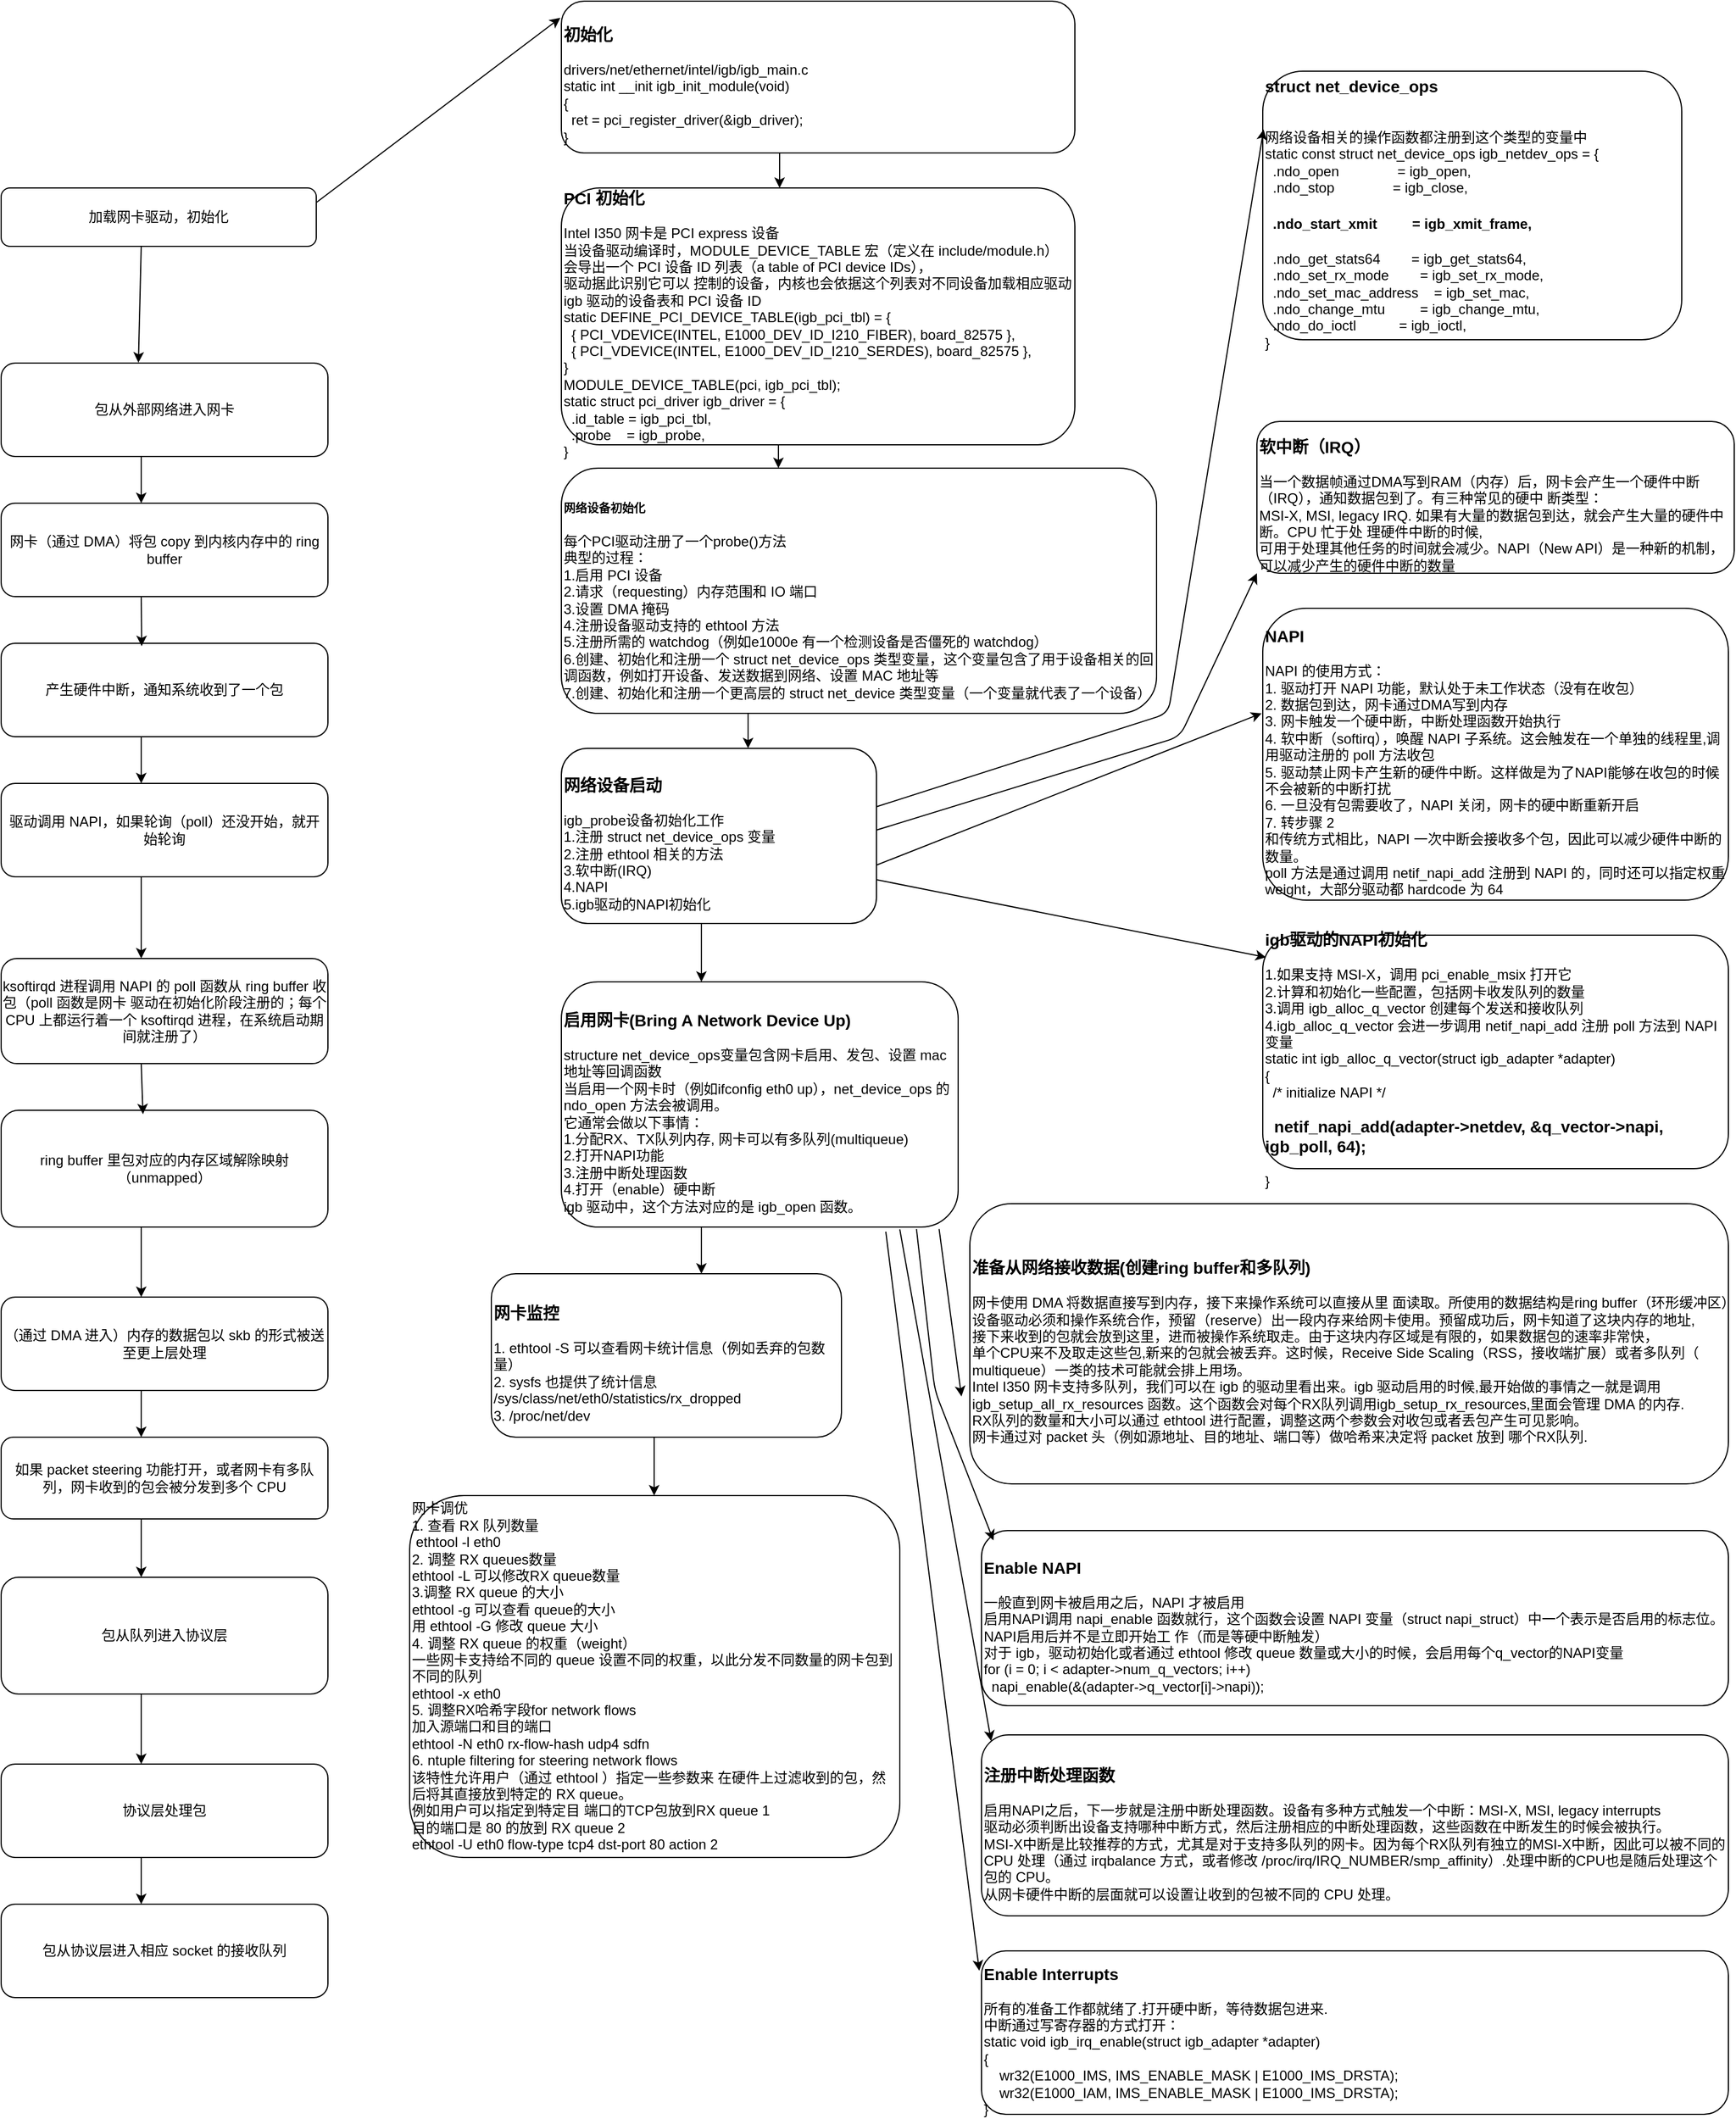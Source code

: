 <mxfile version="14.0.1" type="github">
  <diagram id="WGyHwO1dzaSm4JvsysSr" name="Page-1">
    <mxGraphModel dx="2070" dy="2088" grid="1" gridSize="10" guides="1" tooltips="1" connect="1" arrows="1" fold="1" page="1" pageScale="1" pageWidth="827" pageHeight="1169" math="0" shadow="0">
      <root>
        <mxCell id="0" />
        <mxCell id="1" parent="0" />
        <mxCell id="0JL8JYg0sagm1pvVuTmE-2" value="包从外部网络进入网卡" style="rounded=1;whiteSpace=wrap;html=1;" vertex="1" parent="1">
          <mxGeometry x="160" y="-650" width="280" height="80" as="geometry" />
        </mxCell>
        <mxCell id="0JL8JYg0sagm1pvVuTmE-3" value="网卡（通过 DMA）将包 copy 到内核内存中的 ring buffer" style="rounded=1;whiteSpace=wrap;html=1;" vertex="1" parent="1">
          <mxGeometry x="160" y="-530" width="280" height="80" as="geometry" />
        </mxCell>
        <mxCell id="0JL8JYg0sagm1pvVuTmE-5" value="加载网卡驱动，初始化" style="rounded=1;whiteSpace=wrap;html=1;" vertex="1" parent="1">
          <mxGeometry x="160" y="-800" width="270" height="50" as="geometry" />
        </mxCell>
        <mxCell id="0JL8JYg0sagm1pvVuTmE-6" value="产生硬件中断，通知系统收到了一个包" style="rounded=1;whiteSpace=wrap;html=1;" vertex="1" parent="1">
          <mxGeometry x="160" y="-410" width="280" height="80" as="geometry" />
        </mxCell>
        <mxCell id="0JL8JYg0sagm1pvVuTmE-7" value="驱动调用 NAPI，如果轮询（poll）还没开始，就开始轮询" style="rounded=1;whiteSpace=wrap;html=1;" vertex="1" parent="1">
          <mxGeometry x="160" y="-290" width="280" height="80" as="geometry" />
        </mxCell>
        <mxCell id="0JL8JYg0sagm1pvVuTmE-8" value="ksoftirqd 进程调用 NAPI 的 poll 函数从 ring buffer 收包（poll 函数是网卡 驱动在初始化阶段注册的；每个 CPU 上都运行着一个 ksoftirqd 进程，在系统启动期 间就注册了）" style="rounded=1;whiteSpace=wrap;html=1;" vertex="1" parent="1">
          <mxGeometry x="160" y="-140" width="280" height="90" as="geometry" />
        </mxCell>
        <mxCell id="0JL8JYg0sagm1pvVuTmE-9" value="ring buffer 里包对应的内存区域解除映射（unmapped）" style="rounded=1;whiteSpace=wrap;html=1;" vertex="1" parent="1">
          <mxGeometry x="160" y="-10" width="280" height="100" as="geometry" />
        </mxCell>
        <mxCell id="0JL8JYg0sagm1pvVuTmE-10" value="（通过 DMA 进入）内存的数据包以 skb 的形式被送至更上层处理" style="rounded=1;whiteSpace=wrap;html=1;" vertex="1" parent="1">
          <mxGeometry x="160" y="150" width="280" height="80" as="geometry" />
        </mxCell>
        <mxCell id="0JL8JYg0sagm1pvVuTmE-11" value="如果 packet steering 功能打开，或者网卡有多队列，网卡收到的包会被分发到多个 CPU" style="rounded=1;whiteSpace=wrap;html=1;" vertex="1" parent="1">
          <mxGeometry x="160" y="270" width="280" height="70" as="geometry" />
        </mxCell>
        <mxCell id="0JL8JYg0sagm1pvVuTmE-12" value="包从队列进入协议层" style="rounded=1;whiteSpace=wrap;html=1;" vertex="1" parent="1">
          <mxGeometry x="160" y="390" width="280" height="100" as="geometry" />
        </mxCell>
        <mxCell id="0JL8JYg0sagm1pvVuTmE-13" value="协议层处理包" style="rounded=1;whiteSpace=wrap;html=1;" vertex="1" parent="1">
          <mxGeometry x="160" y="550" width="280" height="80" as="geometry" />
        </mxCell>
        <mxCell id="0JL8JYg0sagm1pvVuTmE-14" value="包从协议层进入相应 socket 的接收队列" style="rounded=1;whiteSpace=wrap;html=1;" vertex="1" parent="1">
          <mxGeometry x="160" y="670" width="280" height="80" as="geometry" />
        </mxCell>
        <mxCell id="0JL8JYg0sagm1pvVuTmE-15" value="&lt;h3&gt;初始化&lt;/h3&gt;&lt;div&gt;drivers/net/ethernet/intel/igb/igb_main.c&lt;/div&gt;&lt;div&gt;static int __init igb_init_module(void)&lt;/div&gt;&lt;div&gt;{&lt;/div&gt;&lt;div&gt;&amp;nbsp; ret = pci_register_driver(&amp;amp;igb_driver);&lt;/div&gt;&lt;div&gt;}&lt;/div&gt;" style="rounded=1;whiteSpace=wrap;html=1;align=left;" vertex="1" parent="1">
          <mxGeometry x="640" y="-960" width="440" height="130" as="geometry" />
        </mxCell>
        <mxCell id="0JL8JYg0sagm1pvVuTmE-18" value="&lt;h3&gt;PCI 初始化&lt;/h3&gt;&lt;div&gt;Intel I350 网卡是 PCI express 设备&lt;/div&gt;&lt;div&gt;当设备驱动编译时，MODULE_DEVICE_TABLE 宏（定义在 include/module.h）&amp;nbsp;&lt;/div&gt;&lt;div&gt;会导出一个 PCI 设备 ID 列表（a table of PCI device IDs），&lt;/div&gt;&lt;div&gt;驱动据此识别它可以 控制的设备，内核也会依据这个列表对不同设备加载相应驱动&lt;/div&gt;&lt;div&gt;igb 驱动的设备表和 PCI 设备 ID&lt;/div&gt;&lt;div&gt;static DEFINE_PCI_DEVICE_TABLE(igb_pci_tbl) = {&lt;/div&gt;&lt;div&gt;&amp;nbsp; { PCI_VDEVICE(INTEL, E1000_DEV_ID_I210_FIBER), board_82575 },&lt;/div&gt;&lt;div&gt;&amp;nbsp; { PCI_VDEVICE(INTEL, E1000_DEV_ID_I210_SERDES), board_82575 },&lt;/div&gt;&lt;div&gt;}&lt;/div&gt;&lt;div&gt;MODULE_DEVICE_TABLE(pci, igb_pci_tbl);&lt;/div&gt;&lt;div&gt;static struct pci_driver igb_driver = {&lt;/div&gt;&lt;div&gt;&amp;nbsp; .id_table = igb_pci_tbl,&lt;/div&gt;&lt;div&gt;&amp;nbsp; .probe&amp;nbsp; &amp;nbsp; = igb_probe,&lt;/div&gt;&lt;div&gt;}&lt;/div&gt;" style="rounded=1;whiteSpace=wrap;html=1;align=left;" vertex="1" parent="1">
          <mxGeometry x="640" y="-800" width="440" height="220" as="geometry" />
        </mxCell>
        <mxCell id="0JL8JYg0sagm1pvVuTmE-19" value="&lt;h3&gt;&lt;font style=&quot;font-size: 10px&quot;&gt;网络设备初始化&lt;/font&gt;&lt;/h3&gt;&lt;div&gt;每个PCI驱动注册了一个probe()方法&lt;/div&gt;&lt;div&gt;典型的过程：&lt;/div&gt;&lt;div&gt;1.启用 PCI 设备&lt;/div&gt;&lt;div&gt;2.请求（requesting）内存范围和 IO 端口&lt;/div&gt;&lt;div&gt;3.设置 DMA 掩码&lt;/div&gt;&lt;div&gt;4.注册设备驱动支持的 ethtool 方法&lt;/div&gt;&lt;div&gt;5.注册所需的 watchdog（例如e1000e 有一个检测设备是否僵死的 watchdog）&lt;/div&gt;&lt;div&gt;6.创建、初始化和注册一个 struct net_device_ops 类型变量，这个变量包含了用于设备相关的回调函数，&lt;span&gt;例如打开设备、发送数据到网络、设置 MAC 地址等&lt;/span&gt;&lt;/div&gt;&lt;div&gt;7.创建、初始化和注册一个更高层的 struct net_device 类型变量（一个变量就代表了一个设备）&lt;/div&gt;" style="rounded=1;whiteSpace=wrap;html=1;align=left;" vertex="1" parent="1">
          <mxGeometry x="640" y="-560" width="510" height="210" as="geometry" />
        </mxCell>
        <mxCell id="0JL8JYg0sagm1pvVuTmE-20" value="&lt;h3&gt;网络设备启动&lt;/h3&gt;&lt;div&gt;igb_probe设备初始化工作&lt;/div&gt;&lt;div&gt;1.注册 struct net_device_ops 变量&lt;/div&gt;&lt;div&gt;2.注册 ethtool 相关的方法&lt;/div&gt;&lt;div&gt;3.软中断(IRQ)&lt;/div&gt;&lt;div&gt;4.NAPI&lt;/div&gt;&lt;div&gt;5.&lt;span&gt;igb驱动的NAPI初始化&lt;/span&gt;&lt;/div&gt;" style="rounded=1;whiteSpace=wrap;html=1;align=left;" vertex="1" parent="1">
          <mxGeometry x="640" y="-320" width="270" height="150" as="geometry" />
        </mxCell>
        <mxCell id="0JL8JYg0sagm1pvVuTmE-22" value="&lt;h3&gt;struct net_device_ops&lt;/h3&gt;&lt;div&gt;&lt;br&gt;&lt;/div&gt;&lt;div&gt;网络设备相关的操作函数都注册到这个类型的变量中&lt;/div&gt;&lt;div&gt;static const struct net_device_ops igb_netdev_ops = {&lt;/div&gt;&lt;div&gt;&amp;nbsp; .ndo_open&amp;nbsp; &amp;nbsp; &amp;nbsp; &amp;nbsp; &amp;nbsp; &amp;nbsp; &amp;nbsp; &amp;nbsp;= igb_open,&lt;/div&gt;&lt;div&gt;&amp;nbsp; .ndo_stop&amp;nbsp; &amp;nbsp; &amp;nbsp; &amp;nbsp; &amp;nbsp; &amp;nbsp; &amp;nbsp; &amp;nbsp;= igb_close,&lt;/div&gt;&lt;h4&gt;&amp;nbsp; .ndo_start_xmit&amp;nbsp; &amp;nbsp; &amp;nbsp; &amp;nbsp; &amp;nbsp;= igb_xmit_frame,&lt;/h4&gt;&lt;div&gt;&amp;nbsp; .ndo_get_stats64&amp;nbsp; &amp;nbsp; &amp;nbsp; &amp;nbsp; = igb_get_stats64,&lt;/div&gt;&lt;div&gt;&amp;nbsp; .ndo_set_rx_mode&amp;nbsp; &amp;nbsp; &amp;nbsp; &amp;nbsp; = igb_set_rx_mode,&lt;/div&gt;&lt;div&gt;&amp;nbsp; .ndo_set_mac_address&amp;nbsp; &amp;nbsp; = igb_set_mac,&lt;/div&gt;&lt;div&gt;&amp;nbsp; .ndo_change_mtu&amp;nbsp; &amp;nbsp; &amp;nbsp; &amp;nbsp; &amp;nbsp;= igb_change_mtu,&lt;/div&gt;&lt;div&gt;&amp;nbsp; .ndo_do_ioctl&amp;nbsp; &amp;nbsp; &amp;nbsp; &amp;nbsp; &amp;nbsp; &amp;nbsp;= igb_ioctl,&lt;/div&gt;&lt;div&gt;}&lt;/div&gt;" style="rounded=1;whiteSpace=wrap;html=1;align=left;" vertex="1" parent="1">
          <mxGeometry x="1241" y="-900" width="359" height="230" as="geometry" />
        </mxCell>
        <mxCell id="0JL8JYg0sagm1pvVuTmE-23" value="" style="endArrow=classic;html=1;entryX=0.002;entryY=0.217;entryDx=0;entryDy=0;entryPerimeter=0;" edge="1" parent="1" target="0JL8JYg0sagm1pvVuTmE-22">
          <mxGeometry width="50" height="50" relative="1" as="geometry">
            <mxPoint x="910" y="-270" as="sourcePoint" />
            <mxPoint x="960" y="-320" as="targetPoint" />
            <Array as="points">
              <mxPoint x="1160" y="-350" />
            </Array>
          </mxGeometry>
        </mxCell>
        <mxCell id="0JL8JYg0sagm1pvVuTmE-24" value="&lt;h3&gt;软中断（IRQ）&lt;/h3&gt;&lt;div&gt;当一个数据帧通过DMA写到RAM（内存）后，网卡会产生一个硬件中断（IRQ），通知数据包到了。有三种常见的硬中 断类型：&lt;/div&gt;&lt;div&gt;MSI-X, MSI, legacy IRQ. 如果有大量的数据包到达，就会产生大量的硬件中断。CPU 忙于处 理硬件中断的时候,&amp;nbsp;&lt;/div&gt;&lt;div&gt;可用于处理其他任务的时间就会减少。NAPI（New API）是一种新的机制，可以减少产生的硬件中断的数量&lt;/div&gt;" style="rounded=1;whiteSpace=wrap;html=1;align=left;" vertex="1" parent="1">
          <mxGeometry x="1236" y="-600" width="409" height="130" as="geometry" />
        </mxCell>
        <mxCell id="0JL8JYg0sagm1pvVuTmE-25" value="&lt;h3&gt;NAPI&lt;/h3&gt;&lt;div&gt;NAPI 的使用方式：&lt;/div&gt;&lt;div&gt;1. 驱动打开 NAPI 功能，默认处于未工作状态（没有在收包）&lt;/div&gt;&lt;div&gt;2. 数据包到达，网卡通过DMA写到内存&lt;/div&gt;&lt;div&gt;3. 网卡触发一个硬中断，中断处理函数开始执行&lt;/div&gt;&lt;div&gt;4. 软中断（softirq），唤醒 NAPI 子系统。这会触发在一个单独的线程里,调用驱动注册的 poll 方法收包&lt;/div&gt;&lt;div&gt;5. 驱动禁止网卡产生新的硬件中断。这样做是为了NAPI能够在收包的时候不会被新的中断打扰&lt;/div&gt;&lt;div&gt;6. 一旦没有包需要收了，NAPI 关闭，网卡的硬中断重新开启&lt;/div&gt;&lt;div&gt;7. 转步骤 2&lt;/div&gt;&lt;div&gt;和传统方式相比，NAPI 一次中断会接收多个包，因此可以减少硬件中断的数量。&lt;/div&gt;&lt;div&gt;poll 方法是通过调用 netif_napi_add 注册到 NAPI 的，同时还可以指定权重 weight，大部分驱动都 hardcode 为 64&lt;/div&gt;" style="rounded=1;whiteSpace=wrap;html=1;align=left;" vertex="1" parent="1">
          <mxGeometry x="1241" y="-440" width="399" height="250" as="geometry" />
        </mxCell>
        <mxCell id="0JL8JYg0sagm1pvVuTmE-26" value="&lt;h3&gt;igb驱动的NAPI初始化&lt;/h3&gt;&lt;div&gt;1.如果支持 MSI-X，调用 pci_enable_msix 打开它&lt;/div&gt;&lt;div&gt;2.计算和初始化一些配置，包括网卡收发队列的数量&lt;/div&gt;&lt;div&gt;3.调用 igb_alloc_q_vector 创建每个发送和接收队列&lt;/div&gt;&lt;div&gt;4.igb_alloc_q_vector 会进一步调用 netif_napi_add 注册 poll 方法到 NAPI 变量&lt;/div&gt;&lt;div&gt;&lt;div&gt;static int igb_alloc_q_vector(struct igb_adapter *adapter)&lt;/div&gt;&lt;div&gt;{&lt;/div&gt;&lt;div&gt;&amp;nbsp; /* initialize NAPI */&lt;/div&gt;&lt;h3&gt;&amp;nbsp; netif_napi_add(adapter-&amp;gt;netdev, &amp;amp;q_vector-&amp;gt;napi, igb_poll, 64);&lt;/h3&gt;&lt;div&gt;}&lt;/div&gt;&lt;/div&gt;" style="rounded=1;whiteSpace=wrap;html=1;align=left;" vertex="1" parent="1">
          <mxGeometry x="1241" y="-160" width="399" height="200" as="geometry" />
        </mxCell>
        <mxCell id="0JL8JYg0sagm1pvVuTmE-28" value="" style="endArrow=classic;html=1;entryX=0;entryY=1;entryDx=0;entryDy=0;" edge="1" parent="1" target="0JL8JYg0sagm1pvVuTmE-24">
          <mxGeometry width="50" height="50" relative="1" as="geometry">
            <mxPoint x="910" y="-250" as="sourcePoint" />
            <mxPoint x="1160" y="-330" as="targetPoint" />
            <Array as="points">
              <mxPoint x="1170" y="-330" />
            </Array>
          </mxGeometry>
        </mxCell>
        <mxCell id="0JL8JYg0sagm1pvVuTmE-29" value="" style="endArrow=classic;html=1;" edge="1" parent="1">
          <mxGeometry width="50" height="50" relative="1" as="geometry">
            <mxPoint x="910" y="-220" as="sourcePoint" />
            <mxPoint x="1240" y="-350" as="targetPoint" />
          </mxGeometry>
        </mxCell>
        <mxCell id="0JL8JYg0sagm1pvVuTmE-30" value="" style="endArrow=classic;html=1;entryX=0.007;entryY=0.095;entryDx=0;entryDy=0;entryPerimeter=0;exitX=1;exitY=0.75;exitDx=0;exitDy=0;" edge="1" parent="1" source="0JL8JYg0sagm1pvVuTmE-20" target="0JL8JYg0sagm1pvVuTmE-26">
          <mxGeometry width="50" height="50" relative="1" as="geometry">
            <mxPoint x="950" y="-150" as="sourcePoint" />
            <mxPoint x="1000" y="-200" as="targetPoint" />
          </mxGeometry>
        </mxCell>
        <mxCell id="0JL8JYg0sagm1pvVuTmE-31" value="&lt;h3&gt;启用网卡(Bring A Network Device Up)&lt;/h3&gt;&lt;div&gt;structure net_device_ops变量包含网卡启用、发包、设置 mac 地址等回调函数&lt;/div&gt;&lt;div&gt;当启用一个网卡时（例如ifconfig eth0 up），net_device_ops 的 ndo_open 方法会被调用。&lt;/div&gt;&lt;div&gt;它通常会做以下事情：&lt;/div&gt;&lt;div&gt;1.分配RX、TX队列内存, 网卡可以有多队列(multiqueue)&lt;/div&gt;&lt;div&gt;2.打开NAPI功能&lt;/div&gt;&lt;div&gt;3.注册中断处理函数&lt;/div&gt;&lt;div&gt;4.打开（enable）硬中断&lt;/div&gt;&lt;div&gt;igb 驱动中，这个方法对应的是 igb_open 函数。&lt;/div&gt;" style="rounded=1;whiteSpace=wrap;html=1;align=left;" vertex="1" parent="1">
          <mxGeometry x="640" y="-120" width="340" height="210" as="geometry" />
        </mxCell>
        <mxCell id="0JL8JYg0sagm1pvVuTmE-33" value="&lt;h3&gt;准备从网络接收数据(创建ring buffer和多队列)&lt;/h3&gt;&lt;div&gt;网卡使用 DMA 将数据直接写到内存，接下来操作系统可以直接从里 面读取。所使用的数据结构是ring buffer（环形缓冲区）&lt;/div&gt;&lt;div&gt;设备驱动必须和操作系统合作，预留（reserve）出一段内存来给网卡使用。预留成功后，网卡知道了这块内存的地址,&lt;/div&gt;&lt;div&gt;接下来收到的包就会放到这里，进而被操作系统取走。由于这块内存区域是有限的，如果数据包的速率非常快，&lt;/div&gt;&lt;div&gt;单个CPU来不及取走这些包,新来的包就会被丢弃。这时候，Receive Side Scaling（RSS，接收端扩展）或者多队列（ multiqueue）一类的技术可能就会排上用场。&lt;/div&gt;&lt;div&gt;Intel I350 网卡支持多队列，我们可以在 igb 的驱动里看出来。igb 驱动启用的时候,最开始做的事情之一就是调用igb_setup_all_rx_resources 函数。这个函数会对每个RX队列调用igb_setup_rx_resources,里面会管理 DMA 的内存.&lt;/div&gt;&lt;div&gt;RX队列的数量和大小可以通过 ethtool 进行配置，调整这两个参数会对收包或者丢包产生可见影响。&lt;/div&gt;&lt;div&gt;网卡通过对 packet 头（例如源地址、目的地址、端口等）做哈希来决定将 packet 放到 哪个RX队列.&lt;/div&gt;" style="rounded=1;whiteSpace=wrap;html=1;align=left;" vertex="1" parent="1">
          <mxGeometry x="990" y="70" width="650" height="240" as="geometry" />
        </mxCell>
        <mxCell id="0JL8JYg0sagm1pvVuTmE-34" value="&lt;h3&gt;Enable NAPI&lt;/h3&gt;&lt;div&gt;一般直到网卡被启用之后，NAPI 才被启用&lt;/div&gt;&lt;div&gt;启用NAPI调用 napi_enable 函数就行，这个函数会设置 NAPI 变量（struct napi_struct）中一个表示是否启用的标志位。&lt;/div&gt;&lt;div&gt;NAPI启用后并不是立即开始工 作（而是等硬中断触发）&lt;/div&gt;&lt;div&gt;对于 igb，驱动初始化或者通过 ethtool 修改 queue 数量或大小的时候，会启用每个q_vector的NAPI变量&lt;/div&gt;&lt;div&gt;for (i = 0; i &amp;lt; adapter-&amp;gt;num_q_vectors; i++)&lt;/div&gt;&lt;div&gt;&amp;nbsp; napi_enable(&amp;amp;(adapter-&amp;gt;q_vector[i]-&amp;gt;napi));&lt;/div&gt;" style="rounded=1;whiteSpace=wrap;html=1;align=left;" vertex="1" parent="1">
          <mxGeometry x="1000" y="350" width="640" height="150" as="geometry" />
        </mxCell>
        <mxCell id="0JL8JYg0sagm1pvVuTmE-35" value="&lt;h3&gt;注册中断处理函数&lt;/h3&gt;&lt;div&gt;启用NAPI之后，下一步就是注册中断处理函数。设备有多种方式触发一个中断：MSI-X, MSI, legacy interrupts&lt;/div&gt;&lt;div&gt;驱动必须判断出设备支持哪种中断方式，然后注册相应的中断处理函数，这些函数在中断发生的时候会被执行。&lt;/div&gt;&lt;div&gt;MSI-X中断是比较推荐的方式，尤其是对于支持多队列的网卡。因为每个RX队列有独立的MSI-X中断，因此可以被不同的 CPU 处理（通过 irqbalance 方式，或者修改 /proc/irq/IRQ_NUMBER/smp_affinity）.处理中断的CPU也是随后处理这个包的 CPU。&lt;/div&gt;&lt;div&gt;从网卡硬件中断的层面就可以设置让收到的包被不同的 CPU 处理。&lt;/div&gt;" style="rounded=1;whiteSpace=wrap;html=1;align=left;" vertex="1" parent="1">
          <mxGeometry x="1000" y="525" width="640" height="155" as="geometry" />
        </mxCell>
        <mxCell id="0JL8JYg0sagm1pvVuTmE-36" value="" style="endArrow=classic;html=1;entryX=-0.011;entryY=0.688;entryDx=0;entryDy=0;entryPerimeter=0;exitX=0.952;exitY=1.008;exitDx=0;exitDy=0;exitPerimeter=0;" edge="1" parent="1" source="0JL8JYg0sagm1pvVuTmE-31" target="0JL8JYg0sagm1pvVuTmE-33">
          <mxGeometry width="50" height="50" relative="1" as="geometry">
            <mxPoint x="927" y="90" as="sourcePoint" />
            <mxPoint x="890" y="160" as="targetPoint" />
          </mxGeometry>
        </mxCell>
        <mxCell id="0JL8JYg0sagm1pvVuTmE-37" value="" style="endArrow=classic;html=1;entryX=0.016;entryY=0.056;entryDx=0;entryDy=0;entryPerimeter=0;exitX=0.895;exitY=1.008;exitDx=0;exitDy=0;exitPerimeter=0;" edge="1" parent="1" source="0JL8JYg0sagm1pvVuTmE-31" target="0JL8JYg0sagm1pvVuTmE-34">
          <mxGeometry width="50" height="50" relative="1" as="geometry">
            <mxPoint x="850" y="260" as="sourcePoint" />
            <mxPoint x="900" y="210" as="targetPoint" />
            <Array as="points">
              <mxPoint x="960" y="230" />
            </Array>
          </mxGeometry>
        </mxCell>
        <mxCell id="0JL8JYg0sagm1pvVuTmE-38" value="" style="endArrow=classic;html=1;entryX=0.013;entryY=0.034;entryDx=0;entryDy=0;entryPerimeter=0;" edge="1" parent="1" target="0JL8JYg0sagm1pvVuTmE-35">
          <mxGeometry width="50" height="50" relative="1" as="geometry">
            <mxPoint x="930" y="92" as="sourcePoint" />
            <mxPoint x="910" y="300" as="targetPoint" />
          </mxGeometry>
        </mxCell>
        <mxCell id="0JL8JYg0sagm1pvVuTmE-39" value="&lt;h3&gt;Enable Interrupts&lt;/h3&gt;&lt;div&gt;所有的准备工作都就绪了.打开硬中断，等待数据包进来.&lt;/div&gt;&lt;div&gt;中断通过写寄存器的方式打开：&lt;/div&gt;&lt;div&gt;static void igb_irq_enable(struct igb_adapter *adapter)&lt;/div&gt;&lt;div&gt;{&lt;/div&gt;&lt;div&gt;&amp;nbsp; &amp;nbsp; wr32(E1000_IMS, IMS_ENABLE_MASK | E1000_IMS_DRSTA);&lt;/div&gt;&lt;div&gt;&amp;nbsp; &amp;nbsp; wr32(E1000_IAM, IMS_ENABLE_MASK | E1000_IMS_DRSTA);&lt;/div&gt;&lt;div&gt;}&lt;/div&gt;" style="rounded=1;whiteSpace=wrap;html=1;align=left;" vertex="1" parent="1">
          <mxGeometry x="1000" y="710" width="640" height="140" as="geometry" />
        </mxCell>
        <mxCell id="0JL8JYg0sagm1pvVuTmE-40" value="" style="endArrow=classic;html=1;entryX=-0.003;entryY=0.121;entryDx=0;entryDy=0;entryPerimeter=0;" edge="1" parent="1" target="0JL8JYg0sagm1pvVuTmE-39">
          <mxGeometry width="50" height="50" relative="1" as="geometry">
            <mxPoint x="918" y="94" as="sourcePoint" />
            <mxPoint x="900" y="540" as="targetPoint" />
          </mxGeometry>
        </mxCell>
        <mxCell id="0JL8JYg0sagm1pvVuTmE-43" value="&lt;h3&gt;网卡监控&lt;/h3&gt;&lt;div&gt;1. ethtool -S 可以查看网卡统计信息（例如丢弃的包数量）&lt;/div&gt;&lt;div&gt;2. sysfs 也提供了统计信息&lt;/div&gt;&lt;div&gt;/sys/class/net/eth0/statistics/rx_dropped&lt;/div&gt;&lt;div&gt;3. /proc/net/dev&lt;/div&gt;" style="rounded=1;whiteSpace=wrap;html=1;align=left;" vertex="1" parent="1">
          <mxGeometry x="580" y="130" width="300" height="140" as="geometry" />
        </mxCell>
        <mxCell id="0JL8JYg0sagm1pvVuTmE-44" value="&lt;div&gt;网卡调优&lt;/div&gt;&lt;div&gt;1. 查看 RX 队列数量&lt;/div&gt;&lt;div&gt;&amp;nbsp;ethtool -l eth0&lt;/div&gt;&lt;div&gt;2. 调整 RX queues数量&lt;/div&gt;&lt;div&gt;ethtool -L 可以修改RX queue数量&lt;/div&gt;&lt;div&gt;3.调整 RX queue 的大小&lt;/div&gt;&lt;div&gt;ethtool -g 可以查看 queue的大小&lt;/div&gt;&lt;div&gt;用 ethtool -G 修改 queue 大小&lt;/div&gt;&lt;div&gt;4. 调整 RX queue 的权重（weight）&lt;/div&gt;&lt;div&gt;一些网卡支持给不同的 queue 设置不同的权重，以此分发不同数量的网卡包到不同的队列&lt;/div&gt;&lt;div&gt;ethtool -x eth0&lt;/div&gt;&lt;div&gt;5. 调整RX哈希字段for network flows&lt;/div&gt;&lt;div&gt;加入源端口和目的端口&lt;/div&gt;&lt;div&gt;ethtool -N eth0 rx-flow-hash udp4 sdfn&lt;/div&gt;&lt;div&gt;6. ntuple filtering for steering network flows&lt;/div&gt;&lt;div&gt;该特性允许用户（通过 ethtool ）指定一些参数来 在硬件上过滤收到的包，然后将其直接放到特定的 RX queue。&lt;/div&gt;&lt;div&gt;例如用户可以指定到特定目 端口的TCP包放到RX queue 1&lt;/div&gt;&lt;div&gt;目的端口是 80 的放到 RX queue 2&lt;/div&gt;&lt;div&gt;ethtool -U eth0 flow-type tcp4 dst-port 80 action 2&lt;/div&gt;" style="rounded=1;whiteSpace=wrap;html=1;align=left;" vertex="1" parent="1">
          <mxGeometry x="510" y="320" width="420" height="310" as="geometry" />
        </mxCell>
        <mxCell id="0JL8JYg0sagm1pvVuTmE-45" value="" style="endArrow=classic;html=1;entryX=-0.002;entryY=0.11;entryDx=0;entryDy=0;entryPerimeter=0;exitX=1;exitY=0.25;exitDx=0;exitDy=0;" edge="1" parent="1" source="0JL8JYg0sagm1pvVuTmE-5" target="0JL8JYg0sagm1pvVuTmE-15">
          <mxGeometry width="50" height="50" relative="1" as="geometry">
            <mxPoint x="520" y="-790" as="sourcePoint" />
            <mxPoint x="570" y="-840" as="targetPoint" />
          </mxGeometry>
        </mxCell>
        <mxCell id="0JL8JYg0sagm1pvVuTmE-46" value="" style="endArrow=classic;html=1;" edge="1" parent="1">
          <mxGeometry width="50" height="50" relative="1" as="geometry">
            <mxPoint x="827" y="-830" as="sourcePoint" />
            <mxPoint x="827" y="-800" as="targetPoint" />
          </mxGeometry>
        </mxCell>
        <mxCell id="0JL8JYg0sagm1pvVuTmE-48" value="" style="endArrow=classic;html=1;" edge="1" parent="1">
          <mxGeometry width="50" height="50" relative="1" as="geometry">
            <mxPoint x="826" y="-580" as="sourcePoint" />
            <mxPoint x="826" y="-560" as="targetPoint" />
            <Array as="points">
              <mxPoint x="826" y="-570" />
            </Array>
          </mxGeometry>
        </mxCell>
        <mxCell id="0JL8JYg0sagm1pvVuTmE-49" value="" style="endArrow=classic;html=1;" edge="1" parent="1">
          <mxGeometry width="50" height="50" relative="1" as="geometry">
            <mxPoint x="800" y="-350" as="sourcePoint" />
            <mxPoint x="800" y="-320" as="targetPoint" />
          </mxGeometry>
        </mxCell>
        <mxCell id="0JL8JYg0sagm1pvVuTmE-50" value="" style="endArrow=classic;html=1;" edge="1" parent="1">
          <mxGeometry width="50" height="50" relative="1" as="geometry">
            <mxPoint x="760" y="-170" as="sourcePoint" />
            <mxPoint x="760" y="-120" as="targetPoint" />
          </mxGeometry>
        </mxCell>
        <mxCell id="0JL8JYg0sagm1pvVuTmE-51" value="" style="endArrow=classic;html=1;" edge="1" parent="1">
          <mxGeometry width="50" height="50" relative="1" as="geometry">
            <mxPoint x="760" y="90" as="sourcePoint" />
            <mxPoint x="760" y="130" as="targetPoint" />
          </mxGeometry>
        </mxCell>
        <mxCell id="0JL8JYg0sagm1pvVuTmE-52" value="" style="endArrow=classic;html=1;" edge="1" parent="1">
          <mxGeometry width="50" height="50" relative="1" as="geometry">
            <mxPoint x="719.5" y="270" as="sourcePoint" />
            <mxPoint x="719.5" y="320" as="targetPoint" />
          </mxGeometry>
        </mxCell>
        <mxCell id="0JL8JYg0sagm1pvVuTmE-53" value="" style="endArrow=classic;html=1;entryX=0.42;entryY=-0.005;entryDx=0;entryDy=0;entryPerimeter=0;" edge="1" parent="1" target="0JL8JYg0sagm1pvVuTmE-2">
          <mxGeometry width="50" height="50" relative="1" as="geometry">
            <mxPoint x="280" y="-750" as="sourcePoint" />
            <mxPoint x="280" y="-680" as="targetPoint" />
          </mxGeometry>
        </mxCell>
        <mxCell id="0JL8JYg0sagm1pvVuTmE-54" value="" style="endArrow=classic;html=1;" edge="1" parent="1">
          <mxGeometry width="50" height="50" relative="1" as="geometry">
            <mxPoint x="280" y="-570" as="sourcePoint" />
            <mxPoint x="280" y="-530" as="targetPoint" />
          </mxGeometry>
        </mxCell>
        <mxCell id="0JL8JYg0sagm1pvVuTmE-55" value="" style="endArrow=classic;html=1;entryX=0.43;entryY=0.031;entryDx=0;entryDy=0;entryPerimeter=0;" edge="1" parent="1" target="0JL8JYg0sagm1pvVuTmE-6">
          <mxGeometry width="50" height="50" relative="1" as="geometry">
            <mxPoint x="280" y="-450" as="sourcePoint" />
            <mxPoint x="280" y="-400" as="targetPoint" />
          </mxGeometry>
        </mxCell>
        <mxCell id="0JL8JYg0sagm1pvVuTmE-56" value="" style="endArrow=classic;html=1;" edge="1" parent="1">
          <mxGeometry width="50" height="50" relative="1" as="geometry">
            <mxPoint x="280" y="-330" as="sourcePoint" />
            <mxPoint x="280" y="-290" as="targetPoint" />
          </mxGeometry>
        </mxCell>
        <mxCell id="0JL8JYg0sagm1pvVuTmE-57" value="" style="endArrow=classic;html=1;" edge="1" parent="1">
          <mxGeometry width="50" height="50" relative="1" as="geometry">
            <mxPoint x="280" y="-210" as="sourcePoint" />
            <mxPoint x="280" y="-140" as="targetPoint" />
          </mxGeometry>
        </mxCell>
        <mxCell id="0JL8JYg0sagm1pvVuTmE-58" value="" style="endArrow=classic;html=1;" edge="1" parent="1">
          <mxGeometry width="50" height="50" relative="1" as="geometry">
            <mxPoint x="280" y="90" as="sourcePoint" />
            <mxPoint x="280" y="150" as="targetPoint" />
          </mxGeometry>
        </mxCell>
        <mxCell id="0JL8JYg0sagm1pvVuTmE-59" value="" style="endArrow=classic;html=1;entryX=0.434;entryY=0.034;entryDx=0;entryDy=0;entryPerimeter=0;" edge="1" parent="1" target="0JL8JYg0sagm1pvVuTmE-9">
          <mxGeometry width="50" height="50" relative="1" as="geometry">
            <mxPoint x="280" y="-50" as="sourcePoint" />
            <mxPoint x="280" as="targetPoint" />
          </mxGeometry>
        </mxCell>
        <mxCell id="0JL8JYg0sagm1pvVuTmE-60" value="" style="endArrow=classic;html=1;" edge="1" parent="1">
          <mxGeometry width="50" height="50" relative="1" as="geometry">
            <mxPoint x="280" y="340" as="sourcePoint" />
            <mxPoint x="280" y="390" as="targetPoint" />
          </mxGeometry>
        </mxCell>
        <mxCell id="0JL8JYg0sagm1pvVuTmE-61" value="" style="endArrow=classic;html=1;" edge="1" parent="1">
          <mxGeometry width="50" height="50" relative="1" as="geometry">
            <mxPoint x="280" y="230" as="sourcePoint" />
            <mxPoint x="280" y="270" as="targetPoint" />
          </mxGeometry>
        </mxCell>
        <mxCell id="0JL8JYg0sagm1pvVuTmE-62" value="" style="endArrow=classic;html=1;" edge="1" parent="1">
          <mxGeometry width="50" height="50" relative="1" as="geometry">
            <mxPoint x="280" y="490" as="sourcePoint" />
            <mxPoint x="280" y="550" as="targetPoint" />
          </mxGeometry>
        </mxCell>
        <mxCell id="0JL8JYg0sagm1pvVuTmE-63" value="" style="endArrow=classic;html=1;" edge="1" parent="1">
          <mxGeometry width="50" height="50" relative="1" as="geometry">
            <mxPoint x="280" y="630" as="sourcePoint" />
            <mxPoint x="280" y="670" as="targetPoint" />
          </mxGeometry>
        </mxCell>
      </root>
    </mxGraphModel>
  </diagram>
</mxfile>
